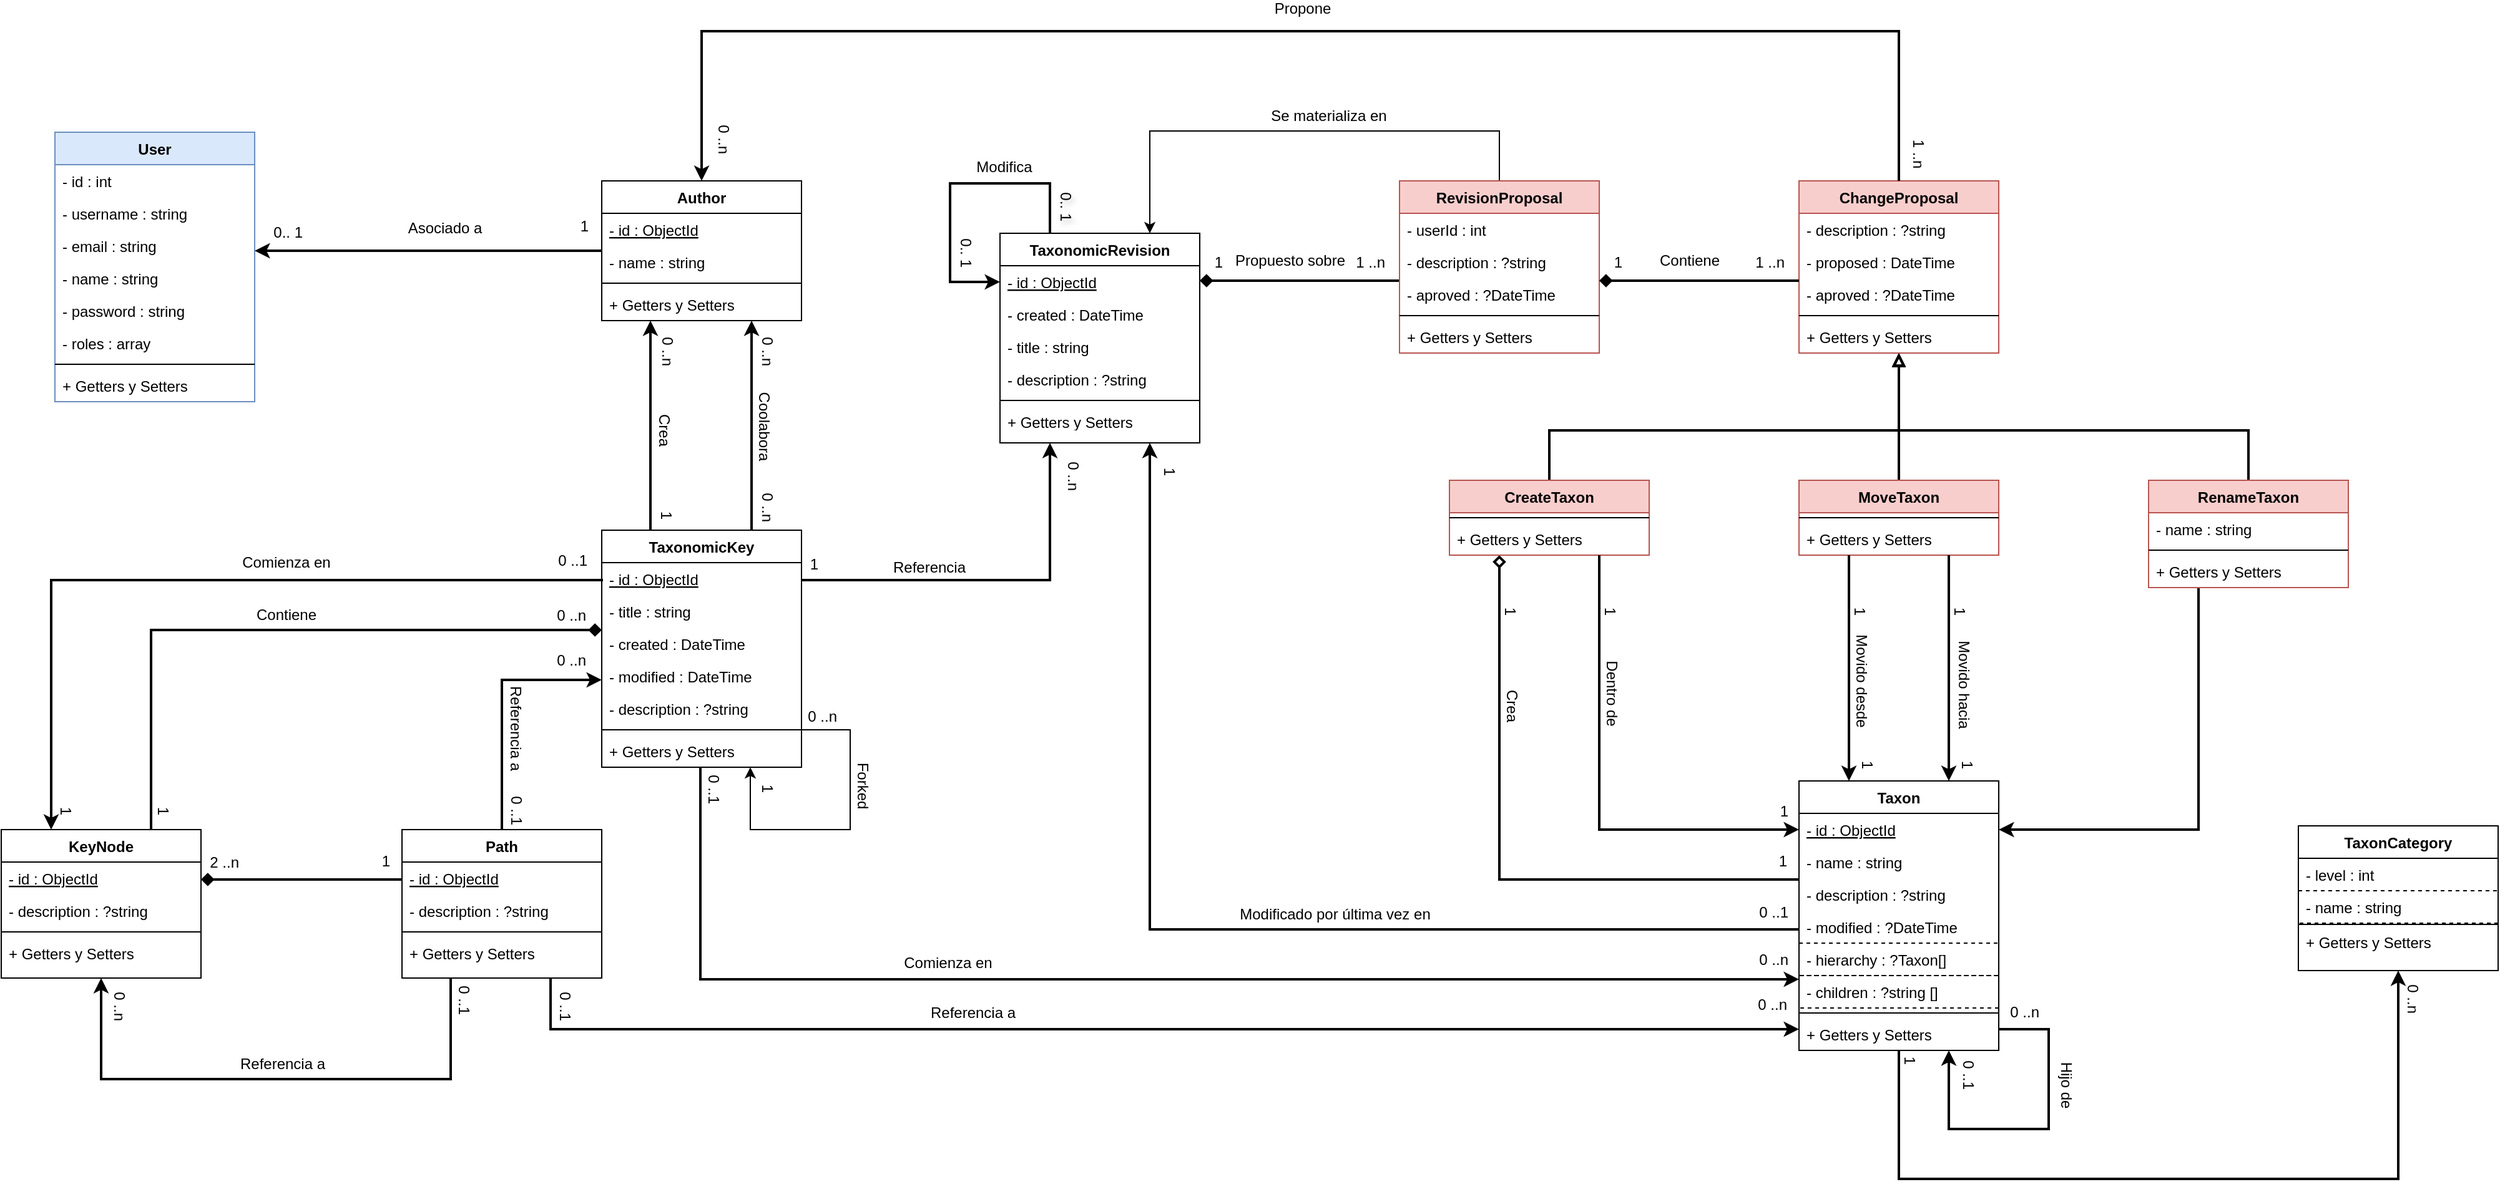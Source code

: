 <mxfile version="24.4.13" type="device">
  <diagram id="C5RBs43oDa-KdzZeNtuy" name="Page-1">
    <mxGraphModel dx="3006" dy="1548" grid="1" gridSize="10" guides="1" tooltips="1" connect="1" arrows="1" fold="1" page="0" pageScale="1" pageWidth="827" pageHeight="1169" background="none" math="0" shadow="0">
      <root>
        <mxCell id="WIyWlLk6GJQsqaUBKTNV-0" />
        <mxCell id="WIyWlLk6GJQsqaUBKTNV-1" parent="WIyWlLk6GJQsqaUBKTNV-0" />
        <mxCell id="HDAuqu3CruoM6GzfqcaR-54" style="edgeStyle=elbowEdgeStyle;rounded=0;orthogonalLoop=1;jettySize=auto;html=1;elbow=vertical;startArrow=diamond;startFill=1;endArrow=none;endFill=0;strokeWidth=2;" parent="WIyWlLk6GJQsqaUBKTNV-1" source="zkfFHV4jXpPFQw0GAbJ--0" target="HDAuqu3CruoM6GzfqcaR-123" edge="1">
          <mxGeometry relative="1" as="geometry">
            <mxPoint x="290" y="240" as="sourcePoint" />
            <mxPoint x="490" y="240" as="targetPoint" />
            <Array as="points">
              <mxPoint x="350" y="120" />
              <mxPoint x="290" y="130" />
              <mxPoint x="370" y="280" />
              <mxPoint x="380" y="225.5" />
            </Array>
          </mxGeometry>
        </mxCell>
        <mxCell id="itpxvDA8lsE0w8aDfAqK-3" style="edgeStyle=orthogonalEdgeStyle;rounded=0;orthogonalLoop=1;jettySize=auto;html=1;exitX=0.75;exitY=0;exitDx=0;exitDy=0;endArrow=none;endFill=0;startArrow=classic;startFill=1;" parent="WIyWlLk6GJQsqaUBKTNV-1" source="zkfFHV4jXpPFQw0GAbJ--0" target="HDAuqu3CruoM6GzfqcaR-123" edge="1">
          <mxGeometry relative="1" as="geometry">
            <Array as="points">
              <mxPoint x="200" />
              <mxPoint x="480" />
            </Array>
          </mxGeometry>
        </mxCell>
        <mxCell id="zkfFHV4jXpPFQw0GAbJ--0" value="TaxonomicRevision" style="swimlane;fontStyle=1;align=center;verticalAlign=top;childLayout=stackLayout;horizontal=1;startSize=26;horizontalStack=0;resizeParent=1;resizeLast=0;collapsible=1;marginBottom=0;rounded=0;shadow=0;strokeWidth=1;" parent="WIyWlLk6GJQsqaUBKTNV-1" vertex="1">
          <mxGeometry x="80" y="82" width="160" height="168" as="geometry">
            <mxRectangle x="230" y="140" width="160" height="26" as="alternateBounds" />
          </mxGeometry>
        </mxCell>
        <mxCell id="zkfFHV4jXpPFQw0GAbJ--1" value="- id : ObjectId" style="text;align=left;verticalAlign=top;spacingLeft=4;spacingRight=4;overflow=hidden;rotatable=0;points=[[0,0.5],[1,0.5]];portConstraint=eastwest;rounded=0;fontStyle=4" parent="zkfFHV4jXpPFQw0GAbJ--0" vertex="1">
          <mxGeometry y="26" width="160" height="26" as="geometry" />
        </mxCell>
        <mxCell id="HDAuqu3CruoM6GzfqcaR-2" value="- created : DateTime" style="text;align=left;verticalAlign=top;spacingLeft=4;spacingRight=4;overflow=hidden;rotatable=0;points=[[0,0.5],[1,0.5]];portConstraint=eastwest;rounded=0;shadow=0;html=0;" parent="zkfFHV4jXpPFQw0GAbJ--0" vertex="1">
          <mxGeometry y="52" width="160" height="26" as="geometry" />
        </mxCell>
        <mxCell id="zkfFHV4jXpPFQw0GAbJ--2" value="- title : string" style="text;align=left;verticalAlign=top;spacingLeft=4;spacingRight=4;overflow=hidden;rotatable=0;points=[[0,0.5],[1,0.5]];portConstraint=eastwest;rounded=0;shadow=0;html=0;" parent="zkfFHV4jXpPFQw0GAbJ--0" vertex="1">
          <mxGeometry y="78" width="160" height="26" as="geometry" />
        </mxCell>
        <mxCell id="HDAuqu3CruoM6GzfqcaR-94" value="- description : ?string&#xa;" style="text;align=left;verticalAlign=top;spacingLeft=4;spacingRight=4;overflow=hidden;rotatable=0;points=[[0,0.5],[1,0.5]];portConstraint=eastwest;rounded=0;shadow=0;html=0;" parent="zkfFHV4jXpPFQw0GAbJ--0" vertex="1">
          <mxGeometry y="104" width="160" height="26" as="geometry" />
        </mxCell>
        <mxCell id="zkfFHV4jXpPFQw0GAbJ--4" value="" style="line;html=1;strokeWidth=1;align=left;verticalAlign=middle;spacingTop=-1;spacingLeft=3;spacingRight=3;rotatable=0;labelPosition=right;points=[];portConstraint=eastwest;rounded=0;" parent="zkfFHV4jXpPFQw0GAbJ--0" vertex="1">
          <mxGeometry y="130" width="160" height="8" as="geometry" />
        </mxCell>
        <mxCell id="HDAuqu3CruoM6GzfqcaR-35" style="edgeStyle=orthogonalEdgeStyle;rounded=0;orthogonalLoop=1;jettySize=auto;html=1;elbow=vertical;startArrow=classic;startFill=1;endArrow=none;endFill=0;strokeWidth=2;exitX=0;exitY=0.5;exitDx=0;exitDy=0;" parent="zkfFHV4jXpPFQw0GAbJ--0" source="zkfFHV4jXpPFQw0GAbJ--1" target="zkfFHV4jXpPFQw0GAbJ--0" edge="1">
          <mxGeometry relative="1" as="geometry">
            <mxPoint x="190" y="35" as="sourcePoint" />
            <mxPoint x="40" as="targetPoint" />
            <Array as="points">
              <mxPoint x="-40" y="39" />
              <mxPoint x="-40" y="-40" />
              <mxPoint x="40" y="-40" />
            </Array>
          </mxGeometry>
        </mxCell>
        <mxCell id="HDAuqu3CruoM6GzfqcaR-95" value="+ Getters y Setters" style="text;align=left;verticalAlign=top;spacingLeft=4;spacingRight=4;overflow=hidden;rotatable=0;points=[[0,0.5],[1,0.5]];portConstraint=eastwest;rounded=0;" parent="zkfFHV4jXpPFQw0GAbJ--0" vertex="1">
          <mxGeometry y="138" width="160" height="16" as="geometry" />
        </mxCell>
        <mxCell id="HDAuqu3CruoM6GzfqcaR-87" style="edgeStyle=orthogonalEdgeStyle;rounded=0;orthogonalLoop=1;jettySize=auto;html=1;elbow=vertical;endArrow=diamond;endFill=0;strokeWidth=2;startArrow=none;startFill=0;" parent="WIyWlLk6GJQsqaUBKTNV-1" source="HDAuqu3CruoM6GzfqcaR-5" target="HDAuqu3CruoM6GzfqcaR-58" edge="1">
          <mxGeometry relative="1" as="geometry">
            <mxPoint x="282" y="470" as="sourcePoint" />
            <mxPoint x="580" y="400" as="targetPoint" />
            <Array as="points">
              <mxPoint x="480" y="600" />
            </Array>
          </mxGeometry>
        </mxCell>
        <mxCell id="itpxvDA8lsE0w8aDfAqK-37" style="edgeStyle=orthogonalEdgeStyle;rounded=0;orthogonalLoop=1;jettySize=auto;html=1;endArrow=classic;endFill=1;startArrow=none;startFill=0;strokeWidth=2;fontColor=default;" parent="WIyWlLk6GJQsqaUBKTNV-1" source="HDAuqu3CruoM6GzfqcaR-5" target="itpxvDA8lsE0w8aDfAqK-32" edge="1">
          <mxGeometry relative="1" as="geometry">
            <mxPoint x="640" y="759.0" as="targetPoint" />
            <Array as="points">
              <mxPoint x="800" y="840" />
              <mxPoint x="1200" y="840" />
            </Array>
          </mxGeometry>
        </mxCell>
        <mxCell id="HDAuqu3CruoM6GzfqcaR-5" value="Taxon" style="swimlane;fontStyle=1;align=center;verticalAlign=top;childLayout=stackLayout;horizontal=1;startSize=26;horizontalStack=0;resizeParent=1;resizeLast=0;collapsible=1;marginBottom=0;rounded=0;shadow=0;strokeWidth=1;" parent="WIyWlLk6GJQsqaUBKTNV-1" vertex="1">
          <mxGeometry x="720" y="521" width="160" height="216" as="geometry">
            <mxRectangle x="550" y="140" width="160" height="26" as="alternateBounds" />
          </mxGeometry>
        </mxCell>
        <mxCell id="LI4XMnxsgMs_jAc-dEAV-0" value="- id : ObjectId" style="text;align=left;verticalAlign=top;spacingLeft=4;spacingRight=4;overflow=hidden;rotatable=0;points=[[0,0.5],[1,0.5]];portConstraint=eastwest;rounded=0;fontStyle=4" parent="HDAuqu3CruoM6GzfqcaR-5" vertex="1">
          <mxGeometry y="26" width="160" height="26" as="geometry" />
        </mxCell>
        <mxCell id="HDAuqu3CruoM6GzfqcaR-6" value="- name : string" style="text;align=left;verticalAlign=top;spacingLeft=4;spacingRight=4;overflow=hidden;rotatable=0;points=[[0,0.5],[1,0.5]];portConstraint=eastwest;rounded=0;fontStyle=0" parent="HDAuqu3CruoM6GzfqcaR-5" vertex="1">
          <mxGeometry y="52" width="160" height="26" as="geometry" />
        </mxCell>
        <mxCell id="itpxvDA8lsE0w8aDfAqK-60" value="- description : ?string" style="text;align=left;verticalAlign=top;spacingLeft=4;spacingRight=4;overflow=hidden;rotatable=0;points=[[0,0.5],[1,0.5]];portConstraint=eastwest;rounded=0;shadow=0;html=0;" parent="HDAuqu3CruoM6GzfqcaR-5" vertex="1">
          <mxGeometry y="78" width="160" height="26" as="geometry" />
        </mxCell>
        <mxCell id="DojdoV2n11cIcB9iuKoD-0" value="- modified : ?DateTime" style="text;align=left;verticalAlign=top;spacingLeft=4;spacingRight=4;overflow=hidden;rotatable=0;points=[[0,0.5],[1,0.5]];portConstraint=eastwest;rounded=0;shadow=0;html=0;" vertex="1" parent="HDAuqu3CruoM6GzfqcaR-5">
          <mxGeometry y="104" width="160" height="26" as="geometry" />
        </mxCell>
        <mxCell id="T3m-jzAsJuvEtDSGv1e3-1" value="- hierarchy : ?Taxon[]" style="text;align=left;verticalAlign=top;spacingLeft=4;spacingRight=4;overflow=hidden;rotatable=0;points=[[0,0.5],[1,0.5]];portConstraint=eastwest;rounded=0;shadow=0;html=0;strokeColor=default;perimeterSpacing=0;glass=0;fontStyle=0;dashed=1;" parent="HDAuqu3CruoM6GzfqcaR-5" vertex="1">
          <mxGeometry y="130" width="160" height="26" as="geometry" />
        </mxCell>
        <mxCell id="T3m-jzAsJuvEtDSGv1e3-2" value="- children : ?string []" style="text;align=left;verticalAlign=top;spacingLeft=4;spacingRight=4;overflow=hidden;rotatable=0;points=[[0,0.5],[1,0.5]];portConstraint=eastwest;rounded=0;shadow=0;html=0;dashed=1;strokeColor=default;" parent="HDAuqu3CruoM6GzfqcaR-5" vertex="1">
          <mxGeometry y="156" width="160" height="26" as="geometry" />
        </mxCell>
        <mxCell id="HDAuqu3CruoM6GzfqcaR-9" value="" style="line;html=1;strokeWidth=1;align=left;verticalAlign=middle;spacingTop=-1;spacingLeft=3;spacingRight=3;rotatable=0;labelPosition=right;points=[];portConstraint=eastwest;rounded=0;" parent="HDAuqu3CruoM6GzfqcaR-5" vertex="1">
          <mxGeometry y="182" width="160" height="8" as="geometry" />
        </mxCell>
        <mxCell id="itpxvDA8lsE0w8aDfAqK-27" value="+ Getters y Setters" style="text;align=left;verticalAlign=top;spacingLeft=4;spacingRight=4;overflow=hidden;rotatable=0;points=[[0,0.5],[1,0.5]];portConstraint=eastwest;rounded=0;" parent="HDAuqu3CruoM6GzfqcaR-5" vertex="1">
          <mxGeometry y="190" width="160" height="26" as="geometry" />
        </mxCell>
        <mxCell id="HDAuqu3CruoM6GzfqcaR-12" style="edgeStyle=orthogonalEdgeStyle;rounded=0;orthogonalLoop=1;jettySize=auto;html=1;endArrow=none;endFill=0;startArrow=classic;startFill=1;strokeWidth=2;elbow=vertical;fillColor=#d5e8d4;strokeColor=default;" parent="WIyWlLk6GJQsqaUBKTNV-1" source="zkfFHV4jXpPFQw0GAbJ--0" target="HDAuqu3CruoM6GzfqcaR-5" edge="1">
          <mxGeometry relative="1" as="geometry">
            <Array as="points">
              <mxPoint x="200" y="640" />
            </Array>
            <mxPoint x="160" y="492" as="sourcePoint" />
          </mxGeometry>
        </mxCell>
        <mxCell id="HDAuqu3CruoM6GzfqcaR-13" value="Author" style="swimlane;fontStyle=1;align=center;verticalAlign=top;childLayout=stackLayout;horizontal=1;startSize=26;horizontalStack=0;resizeParent=1;resizeLast=0;collapsible=1;marginBottom=0;rounded=0;shadow=0;strokeWidth=1;" parent="WIyWlLk6GJQsqaUBKTNV-1" vertex="1">
          <mxGeometry x="-239" y="40" width="160" height="112" as="geometry">
            <mxRectangle x="550" y="140" width="160" height="26" as="alternateBounds" />
          </mxGeometry>
        </mxCell>
        <mxCell id="HDAuqu3CruoM6GzfqcaR-14" value="- id : ObjectId" style="text;align=left;verticalAlign=top;spacingLeft=4;spacingRight=4;overflow=hidden;rotatable=0;points=[[0,0.5],[1,0.5]];portConstraint=eastwest;rounded=0;fontStyle=4" parent="HDAuqu3CruoM6GzfqcaR-13" vertex="1">
          <mxGeometry y="26" width="160" height="26" as="geometry" />
        </mxCell>
        <mxCell id="HDAuqu3CruoM6GzfqcaR-15" value="- name : string" style="text;align=left;verticalAlign=top;spacingLeft=4;spacingRight=4;overflow=hidden;rotatable=0;points=[[0,0.5],[1,0.5]];portConstraint=eastwest;rounded=0;shadow=0;html=0;" parent="HDAuqu3CruoM6GzfqcaR-13" vertex="1">
          <mxGeometry y="52" width="160" height="26" as="geometry" />
        </mxCell>
        <mxCell id="HDAuqu3CruoM6GzfqcaR-17" value="" style="line;html=1;strokeWidth=1;align=left;verticalAlign=middle;spacingTop=-1;spacingLeft=3;spacingRight=3;rotatable=0;labelPosition=right;points=[];portConstraint=eastwest;rounded=0;" parent="HDAuqu3CruoM6GzfqcaR-13" vertex="1">
          <mxGeometry y="78" width="160" height="8" as="geometry" />
        </mxCell>
        <mxCell id="HDAuqu3CruoM6GzfqcaR-18" value="+ Getters y Setters" style="text;align=left;verticalAlign=top;spacingLeft=4;spacingRight=4;overflow=hidden;rotatable=0;points=[[0,0.5],[1,0.5]];portConstraint=eastwest;rounded=0;" parent="HDAuqu3CruoM6GzfqcaR-13" vertex="1">
          <mxGeometry y="86" width="160" height="26" as="geometry" />
        </mxCell>
        <mxCell id="HDAuqu3CruoM6GzfqcaR-21" value="Modificado por última vez en" style="text;html=1;resizable=0;points=[];;align=center;verticalAlign=middle;labelBackgroundColor=none;rounded=0;shadow=0;strokeWidth=1;fontSize=12;" parent="WIyWlLk6GJQsqaUBKTNV-1" vertex="1" connectable="0">
          <mxGeometry x="370.0" y="629.997" as="geometry">
            <mxPoint x="-22" y="-2" as="offset" />
          </mxGeometry>
        </mxCell>
        <mxCell id="HDAuqu3CruoM6GzfqcaR-23" value="1" style="resizable=0;align=right;verticalAlign=bottom;labelBackgroundColor=none;fontSize=12;rotation=90;fontColor=default;rounded=0;" parent="WIyWlLk6GJQsqaUBKTNV-1" connectable="0" vertex="1">
          <mxGeometry x="207" y="277.997" as="geometry" />
        </mxCell>
        <mxCell id="HDAuqu3CruoM6GzfqcaR-63" style="edgeStyle=orthogonalEdgeStyle;rounded=0;orthogonalLoop=1;jettySize=auto;html=1;endArrow=none;endFill=0;startArrow=block;startFill=0;strokeWidth=2;" parent="WIyWlLk6GJQsqaUBKTNV-1" source="HDAuqu3CruoM6GzfqcaR-28" target="HDAuqu3CruoM6GzfqcaR-58" edge="1">
          <mxGeometry relative="1" as="geometry">
            <Array as="points">
              <mxPoint x="800" y="240" />
              <mxPoint x="520" y="240" />
            </Array>
          </mxGeometry>
        </mxCell>
        <mxCell id="HDAuqu3CruoM6GzfqcaR-69" style="edgeStyle=orthogonalEdgeStyle;rounded=0;orthogonalLoop=1;jettySize=auto;html=1;strokeWidth=2;startArrow=block;startFill=0;endArrow=none;endFill=0;" parent="WIyWlLk6GJQsqaUBKTNV-1" source="HDAuqu3CruoM6GzfqcaR-28" target="HDAuqu3CruoM6GzfqcaR-64" edge="1">
          <mxGeometry relative="1" as="geometry">
            <Array as="points">
              <mxPoint x="800" y="260" />
              <mxPoint x="800" y="260" />
            </Array>
          </mxGeometry>
        </mxCell>
        <mxCell id="HDAuqu3CruoM6GzfqcaR-28" value="ChangeProposal" style="swimlane;fontStyle=1;align=center;verticalAlign=top;childLayout=stackLayout;horizontal=1;startSize=26;horizontalStack=0;resizeParent=1;resizeLast=0;collapsible=1;marginBottom=0;rounded=0;shadow=0;strokeWidth=1;fillColor=#f8cecc;strokeColor=#b85450;" parent="WIyWlLk6GJQsqaUBKTNV-1" vertex="1">
          <mxGeometry x="720" y="40" width="160" height="138" as="geometry">
            <mxRectangle x="550" y="140" width="160" height="26" as="alternateBounds" />
          </mxGeometry>
        </mxCell>
        <mxCell id="HDAuqu3CruoM6GzfqcaR-31" value="- description : ?string" style="text;align=left;verticalAlign=top;spacingLeft=4;spacingRight=4;overflow=hidden;rotatable=0;points=[[0,0.5],[1,0.5]];portConstraint=eastwest;rounded=0;shadow=0;html=0;" parent="HDAuqu3CruoM6GzfqcaR-28" vertex="1">
          <mxGeometry y="26" width="160" height="26" as="geometry" />
        </mxCell>
        <mxCell id="HDAuqu3CruoM6GzfqcaR-126" value="- proposed : DateTime" style="text;align=left;verticalAlign=top;spacingLeft=4;spacingRight=4;overflow=hidden;rotatable=0;points=[[0,0.5],[1,0.5]];portConstraint=eastwest;rounded=0;shadow=0;html=0;" parent="HDAuqu3CruoM6GzfqcaR-28" vertex="1">
          <mxGeometry y="52" width="160" height="26" as="geometry" />
        </mxCell>
        <mxCell id="HDAuqu3CruoM6GzfqcaR-71" value="- aproved : ?DateTime" style="text;align=left;verticalAlign=top;spacingLeft=4;spacingRight=4;overflow=hidden;rotatable=0;points=[[0,0.5],[1,0.5]];portConstraint=eastwest;rounded=0;shadow=0;html=0;" parent="HDAuqu3CruoM6GzfqcaR-28" vertex="1">
          <mxGeometry y="78" width="160" height="26" as="geometry" />
        </mxCell>
        <mxCell id="HDAuqu3CruoM6GzfqcaR-32" value="" style="line;html=1;strokeWidth=1;align=left;verticalAlign=middle;spacingTop=-1;spacingLeft=3;spacingRight=3;rotatable=0;labelPosition=right;points=[];portConstraint=eastwest;rounded=0;" parent="HDAuqu3CruoM6GzfqcaR-28" vertex="1">
          <mxGeometry y="104" width="160" height="8" as="geometry" />
        </mxCell>
        <mxCell id="HDAuqu3CruoM6GzfqcaR-33" value="+ Getters y Setters" style="text;align=left;verticalAlign=top;spacingLeft=4;spacingRight=4;overflow=hidden;rotatable=0;points=[[0,0.5],[1,0.5]];portConstraint=eastwest;rounded=0;" parent="HDAuqu3CruoM6GzfqcaR-28" vertex="1">
          <mxGeometry y="112" width="160" height="26" as="geometry" />
        </mxCell>
        <mxCell id="HDAuqu3CruoM6GzfqcaR-36" value="Modifica" style="text;html=1;resizable=0;points=[];;align=center;verticalAlign=middle;labelBackgroundColor=none;rounded=0;shadow=0;strokeWidth=1;fontSize=12;" parent="WIyWlLk6GJQsqaUBKTNV-1" vertex="1" connectable="0">
          <mxGeometry x="90.0" y="27.667" as="geometry">
            <mxPoint x="-7" y="1" as="offset" />
          </mxGeometry>
        </mxCell>
        <mxCell id="HDAuqu3CruoM6GzfqcaR-41" value="0 ..n" style="resizable=0;align=right;verticalAlign=bottom;labelBackgroundColor=none;fontSize=12;fontColor=default;rounded=0;rotation=90;" parent="WIyWlLk6GJQsqaUBKTNV-1" connectable="0" vertex="1">
          <mxGeometry x="-150" y="19.997" as="geometry" />
        </mxCell>
        <mxCell id="HDAuqu3CruoM6GzfqcaR-44" value="1 ..n" style="resizable=0;align=right;verticalAlign=bottom;labelBackgroundColor=none;fontSize=12;fontColor=default;rounded=0;rotation=90;" parent="WIyWlLk6GJQsqaUBKTNV-1" connectable="0" vertex="1">
          <mxGeometry x="820" y="27.667" as="geometry">
            <mxPoint x="4" y="13" as="offset" />
          </mxGeometry>
        </mxCell>
        <mxCell id="HDAuqu3CruoM6GzfqcaR-55" value="1" style="resizable=0;align=right;verticalAlign=bottom;labelBackgroundColor=none;fontSize=12;rounded=0;" parent="WIyWlLk6GJQsqaUBKTNV-1" connectable="0" vertex="1">
          <mxGeometry x="260" y="113.997" as="geometry" />
        </mxCell>
        <mxCell id="HDAuqu3CruoM6GzfqcaR-56" value="1 ..n" style="resizable=0;align=right;verticalAlign=bottom;labelBackgroundColor=none;fontSize=12;rounded=0;" parent="WIyWlLk6GJQsqaUBKTNV-1" connectable="0" vertex="1">
          <mxGeometry x="390" y="113.997" as="geometry" />
        </mxCell>
        <mxCell id="HDAuqu3CruoM6GzfqcaR-57" value="Propuesto sobre" style="text;html=1;resizable=0;points=[];;align=center;verticalAlign=middle;labelBackgroundColor=none;rounded=0;shadow=0;strokeWidth=1;fontSize=12;" parent="WIyWlLk6GJQsqaUBKTNV-1" vertex="1" connectable="0">
          <mxGeometry x="320.0" y="101.997" as="geometry">
            <mxPoint x="-8" y="2" as="offset" />
          </mxGeometry>
        </mxCell>
        <mxCell id="HDAuqu3CruoM6GzfqcaR-58" value="CreateTaxon" style="swimlane;fontStyle=1;align=center;verticalAlign=top;childLayout=stackLayout;horizontal=1;startSize=26;horizontalStack=0;resizeParent=1;resizeLast=0;collapsible=1;marginBottom=0;rounded=0;shadow=0;strokeWidth=1;fillColor=#f8cecc;strokeColor=#b85450;" parent="WIyWlLk6GJQsqaUBKTNV-1" vertex="1">
          <mxGeometry x="440" y="280" width="160" height="60" as="geometry">
            <mxRectangle x="550" y="140" width="160" height="26" as="alternateBounds" />
          </mxGeometry>
        </mxCell>
        <mxCell id="HDAuqu3CruoM6GzfqcaR-60" value="" style="line;html=1;strokeWidth=1;align=left;verticalAlign=middle;spacingTop=-1;spacingLeft=3;spacingRight=3;rotatable=0;labelPosition=right;points=[];portConstraint=eastwest;rounded=0;" parent="HDAuqu3CruoM6GzfqcaR-58" vertex="1">
          <mxGeometry y="26" width="160" height="8" as="geometry" />
        </mxCell>
        <mxCell id="itpxvDA8lsE0w8aDfAqK-14" value="+ Getters y Setters" style="text;align=left;verticalAlign=top;spacingLeft=4;spacingRight=4;overflow=hidden;rotatable=0;points=[[0,0.5],[1,0.5]];portConstraint=eastwest;rounded=0;" parent="HDAuqu3CruoM6GzfqcaR-58" vertex="1">
          <mxGeometry y="34" width="160" height="26" as="geometry" />
        </mxCell>
        <mxCell id="HDAuqu3CruoM6GzfqcaR-64" value="MoveTaxon" style="swimlane;fontStyle=1;align=center;verticalAlign=top;childLayout=stackLayout;horizontal=1;startSize=26;horizontalStack=0;resizeParent=1;resizeLast=0;collapsible=1;marginBottom=0;rounded=0;shadow=0;strokeWidth=1;fillColor=#f8cecc;strokeColor=#b85450;" parent="WIyWlLk6GJQsqaUBKTNV-1" vertex="1">
          <mxGeometry x="720" y="280" width="160" height="60" as="geometry">
            <mxRectangle x="550" y="140" width="160" height="26" as="alternateBounds" />
          </mxGeometry>
        </mxCell>
        <mxCell id="HDAuqu3CruoM6GzfqcaR-66" value="" style="line;html=1;strokeWidth=1;align=left;verticalAlign=middle;spacingTop=-1;spacingLeft=3;spacingRight=3;rotatable=0;labelPosition=right;points=[];portConstraint=eastwest;rounded=0;" parent="HDAuqu3CruoM6GzfqcaR-64" vertex="1">
          <mxGeometry y="26" width="160" height="8" as="geometry" />
        </mxCell>
        <mxCell id="HDAuqu3CruoM6GzfqcaR-67" value="+ Getters y Setters" style="text;align=left;verticalAlign=top;spacingLeft=4;spacingRight=4;overflow=hidden;rotatable=0;points=[[0,0.5],[1,0.5]];portConstraint=eastwest;rounded=0;" parent="HDAuqu3CruoM6GzfqcaR-64" vertex="1">
          <mxGeometry y="34" width="160" height="26" as="geometry" />
        </mxCell>
        <mxCell id="HDAuqu3CruoM6GzfqcaR-76" value="0 ..n" style="resizable=0;align=right;verticalAlign=bottom;labelBackgroundColor=none;fontSize=12;rotation=0;fontColor=default;rounded=0;" parent="WIyWlLk6GJQsqaUBKTNV-1" connectable="0" vertex="1">
          <mxGeometry x="914" y="714.997" as="geometry" />
        </mxCell>
        <mxCell id="HDAuqu3CruoM6GzfqcaR-77" value="Hijo de" style="text;html=1;resizable=0;points=[];;align=center;verticalAlign=middle;labelBackgroundColor=none;rounded=0;shadow=0;strokeWidth=1;fontSize=12;rotation=90;" parent="WIyWlLk6GJQsqaUBKTNV-1" vertex="1" connectable="0">
          <mxGeometry x="930.0" y="769.997" as="geometry">
            <mxPoint x="-6" y="-4" as="offset" />
          </mxGeometry>
        </mxCell>
        <mxCell id="HDAuqu3CruoM6GzfqcaR-86" style="edgeStyle=orthogonalEdgeStyle;rounded=0;orthogonalLoop=1;jettySize=auto;html=1;elbow=vertical;endArrow=none;endFill=0;strokeWidth=2;startArrow=classic;startFill=1;exitX=0.75;exitY=0;exitDx=0;exitDy=0;" parent="WIyWlLk6GJQsqaUBKTNV-1" target="HDAuqu3CruoM6GzfqcaR-28" edge="1">
          <mxGeometry relative="1" as="geometry">
            <mxPoint x="-159" y="40" as="sourcePoint" />
            <mxPoint x="760" y="40" as="targetPoint" />
            <Array as="points">
              <mxPoint x="-159" y="-80" />
              <mxPoint x="800" y="-80" />
            </Array>
          </mxGeometry>
        </mxCell>
        <mxCell id="HDAuqu3CruoM6GzfqcaR-81" value="User" style="swimlane;fontStyle=1;align=center;verticalAlign=top;childLayout=stackLayout;horizontal=1;startSize=26;horizontalStack=0;resizeParent=1;resizeLast=0;collapsible=1;marginBottom=0;rounded=0;shadow=0;strokeWidth=1;fillColor=#dae8fc;strokeColor=#6c8ebf;" parent="WIyWlLk6GJQsqaUBKTNV-1" vertex="1">
          <mxGeometry x="-677" y="1" width="160" height="216" as="geometry">
            <mxRectangle x="550" y="140" width="160" height="26" as="alternateBounds" />
          </mxGeometry>
        </mxCell>
        <mxCell id="HDAuqu3CruoM6GzfqcaR-82" value="- id : int" style="text;align=left;verticalAlign=top;spacingLeft=4;spacingRight=4;overflow=hidden;rotatable=0;points=[[0,0.5],[1,0.5]];portConstraint=eastwest;rounded=0;shadow=0;html=0;" parent="HDAuqu3CruoM6GzfqcaR-81" vertex="1">
          <mxGeometry y="26" width="160" height="26" as="geometry" />
        </mxCell>
        <mxCell id="HDAuqu3CruoM6GzfqcaR-83" value="- username : string" style="text;align=left;verticalAlign=top;spacingLeft=4;spacingRight=4;overflow=hidden;rotatable=0;points=[[0,0.5],[1,0.5]];portConstraint=eastwest;rounded=0;shadow=0;html=0;" parent="HDAuqu3CruoM6GzfqcaR-81" vertex="1">
          <mxGeometry y="52" width="160" height="26" as="geometry" />
        </mxCell>
        <mxCell id="itpxvDA8lsE0w8aDfAqK-5" value="- email : string" style="text;align=left;verticalAlign=top;spacingLeft=4;spacingRight=4;overflow=hidden;rotatable=0;points=[[0,0.5],[1,0.5]];portConstraint=eastwest;rounded=0;shadow=0;html=0;" parent="HDAuqu3CruoM6GzfqcaR-81" vertex="1">
          <mxGeometry y="78" width="160" height="26" as="geometry" />
        </mxCell>
        <mxCell id="itpxvDA8lsE0w8aDfAqK-6" value="- name : string" style="text;align=left;verticalAlign=top;spacingLeft=4;spacingRight=4;overflow=hidden;rotatable=0;points=[[0,0.5],[1,0.5]];portConstraint=eastwest;rounded=0;shadow=0;html=0;" parent="HDAuqu3CruoM6GzfqcaR-81" vertex="1">
          <mxGeometry y="104" width="160" height="26" as="geometry" />
        </mxCell>
        <mxCell id="itpxvDA8lsE0w8aDfAqK-7" value="- password : string" style="text;align=left;verticalAlign=top;spacingLeft=4;spacingRight=4;overflow=hidden;rotatable=0;points=[[0,0.5],[1,0.5]];portConstraint=eastwest;rounded=0;shadow=0;html=0;" parent="HDAuqu3CruoM6GzfqcaR-81" vertex="1">
          <mxGeometry y="130" width="160" height="26" as="geometry" />
        </mxCell>
        <mxCell id="itpxvDA8lsE0w8aDfAqK-8" value="- roles : array" style="text;align=left;verticalAlign=top;spacingLeft=4;spacingRight=4;overflow=hidden;rotatable=0;points=[[0,0.5],[1,0.5]];portConstraint=eastwest;rounded=0;shadow=0;html=0;" parent="HDAuqu3CruoM6GzfqcaR-81" vertex="1">
          <mxGeometry y="156" width="160" height="26" as="geometry" />
        </mxCell>
        <mxCell id="HDAuqu3CruoM6GzfqcaR-84" value="" style="line;html=1;strokeWidth=1;align=left;verticalAlign=middle;spacingTop=-1;spacingLeft=3;spacingRight=3;rotatable=0;labelPosition=right;points=[];portConstraint=eastwest;rounded=0;" parent="HDAuqu3CruoM6GzfqcaR-81" vertex="1">
          <mxGeometry y="182" width="160" height="8" as="geometry" />
        </mxCell>
        <mxCell id="HDAuqu3CruoM6GzfqcaR-85" value="+ Getters y Setters" style="text;align=left;verticalAlign=top;spacingLeft=4;spacingRight=4;overflow=hidden;rotatable=0;points=[[0,0.5],[1,0.5]];portConstraint=eastwest;rounded=0;" parent="HDAuqu3CruoM6GzfqcaR-81" vertex="1">
          <mxGeometry y="190" width="160" height="26" as="geometry" />
        </mxCell>
        <mxCell id="HDAuqu3CruoM6GzfqcaR-88" style="edgeStyle=orthogonalEdgeStyle;rounded=0;orthogonalLoop=1;jettySize=auto;html=1;elbow=vertical;endArrow=none;endFill=0;strokeWidth=2;startArrow=classic;startFill=1;" parent="WIyWlLk6GJQsqaUBKTNV-1" source="HDAuqu3CruoM6GzfqcaR-5" target="HDAuqu3CruoM6GzfqcaR-58" edge="1">
          <mxGeometry relative="1" as="geometry">
            <mxPoint x="690" y="540" as="sourcePoint" />
            <mxPoint x="630" y="402" as="targetPoint" />
            <Array as="points">
              <mxPoint x="560" y="560" />
            </Array>
          </mxGeometry>
        </mxCell>
        <mxCell id="HDAuqu3CruoM6GzfqcaR-89" style="edgeStyle=elbowEdgeStyle;rounded=0;orthogonalLoop=1;jettySize=auto;html=1;elbow=vertical;endArrow=none;endFill=0;strokeWidth=2;startArrow=classic;startFill=1;" parent="WIyWlLk6GJQsqaUBKTNV-1" source="HDAuqu3CruoM6GzfqcaR-5" target="HDAuqu3CruoM6GzfqcaR-64" edge="1">
          <mxGeometry relative="1" as="geometry">
            <mxPoint x="900" y="599" as="sourcePoint" />
            <mxPoint x="900" y="430" as="targetPoint" />
            <Array as="points">
              <mxPoint x="760" y="444" />
            </Array>
          </mxGeometry>
        </mxCell>
        <mxCell id="HDAuqu3CruoM6GzfqcaR-90" value="Movido desde" style="text;html=1;resizable=0;points=[];;align=center;verticalAlign=middle;labelBackgroundColor=none;rounded=0;shadow=0;strokeWidth=1;fontSize=12;rotation=90;" parent="WIyWlLk6GJQsqaUBKTNV-1" vertex="1" connectable="0">
          <mxGeometry x="770" y="440" as="geometry" />
        </mxCell>
        <mxCell id="HDAuqu3CruoM6GzfqcaR-91" value="Movido hacia" style="text;html=1;resizable=0;points=[];;align=center;verticalAlign=middle;labelBackgroundColor=none;rounded=0;shadow=0;strokeWidth=1;fontSize=12;rotation=90;" parent="WIyWlLk6GJQsqaUBKTNV-1" vertex="1" connectable="0">
          <mxGeometry x="840" y="440" as="geometry">
            <mxPoint x="3.0" y="-12" as="offset" />
          </mxGeometry>
        </mxCell>
        <mxCell id="HDAuqu3CruoM6GzfqcaR-92" value="Dentro de" style="text;html=1;resizable=0;points=[];;align=center;verticalAlign=middle;labelBackgroundColor=none;rounded=0;shadow=0;strokeWidth=1;fontSize=12;rotation=90;" parent="WIyWlLk6GJQsqaUBKTNV-1" vertex="1" connectable="0">
          <mxGeometry x="570" y="450" as="geometry" />
        </mxCell>
        <mxCell id="JyOV7z_tiHdzRSLlux0A-10" style="edgeStyle=orthogonalEdgeStyle;rounded=0;orthogonalLoop=1;jettySize=auto;html=1;endArrow=none;endFill=0;startArrow=diamond;startFill=1;strokeWidth=2;" parent="WIyWlLk6GJQsqaUBKTNV-1" source="HDAuqu3CruoM6GzfqcaR-96" target="JyOV7z_tiHdzRSLlux0A-0" edge="1">
          <mxGeometry relative="1" as="geometry">
            <Array as="points">
              <mxPoint x="-600" y="400" />
            </Array>
            <mxPoint x="-279.0" y="381" as="sourcePoint" />
            <mxPoint x="-680" y="560" as="targetPoint" />
          </mxGeometry>
        </mxCell>
        <mxCell id="JyOV7z_tiHdzRSLlux0A-18" style="edgeStyle=orthogonalEdgeStyle;rounded=0;orthogonalLoop=1;jettySize=auto;html=1;startArrow=none;startFill=0;endArrow=classic;endFill=1;strokeWidth=2;" parent="WIyWlLk6GJQsqaUBKTNV-1" source="HDAuqu3CruoM6GzfqcaR-96" target="HDAuqu3CruoM6GzfqcaR-13" edge="1">
          <mxGeometry relative="1" as="geometry">
            <mxPoint x="-200" y="230" as="targetPoint" />
            <Array as="points">
              <mxPoint x="-200" y="210" />
              <mxPoint x="-200" y="210" />
            </Array>
          </mxGeometry>
        </mxCell>
        <mxCell id="cziE_ImY_nz3SCENIOy6-0" style="edgeStyle=orthogonalEdgeStyle;rounded=0;orthogonalLoop=1;jettySize=auto;html=1;exitX=0.75;exitY=0;exitDx=0;exitDy=0;strokeWidth=2;" parent="WIyWlLk6GJQsqaUBKTNV-1" source="HDAuqu3CruoM6GzfqcaR-96" target="HDAuqu3CruoM6GzfqcaR-13" edge="1">
          <mxGeometry relative="1" as="geometry">
            <Array as="points">
              <mxPoint x="-119" y="260" />
              <mxPoint x="-119" y="260" />
            </Array>
          </mxGeometry>
        </mxCell>
        <mxCell id="HDAuqu3CruoM6GzfqcaR-96" value="TaxonomicKey" style="swimlane;fontStyle=1;align=center;verticalAlign=top;childLayout=stackLayout;horizontal=1;startSize=26;horizontalStack=0;resizeParent=1;resizeLast=0;collapsible=1;marginBottom=0;rounded=0;shadow=0;strokeWidth=1;" parent="WIyWlLk6GJQsqaUBKTNV-1" vertex="1">
          <mxGeometry x="-239" y="320" width="160" height="190" as="geometry">
            <mxRectangle x="550" y="140" width="160" height="26" as="alternateBounds" />
          </mxGeometry>
        </mxCell>
        <mxCell id="HDAuqu3CruoM6GzfqcaR-97" value="- id : ObjectId" style="text;align=left;verticalAlign=top;spacingLeft=4;spacingRight=4;overflow=hidden;rotatable=0;points=[[0,0.5],[1,0.5]];portConstraint=eastwest;rounded=0;fontStyle=4" parent="HDAuqu3CruoM6GzfqcaR-96" vertex="1">
          <mxGeometry y="26" width="160" height="26" as="geometry" />
        </mxCell>
        <mxCell id="HDAuqu3CruoM6GzfqcaR-98" value="- title : string" style="text;align=left;verticalAlign=top;spacingLeft=4;spacingRight=4;overflow=hidden;rotatable=0;points=[[0,0.5],[1,0.5]];portConstraint=eastwest;rounded=0;shadow=0;html=0;" parent="HDAuqu3CruoM6GzfqcaR-96" vertex="1">
          <mxGeometry y="52" width="160" height="26" as="geometry" />
        </mxCell>
        <mxCell id="RMUMMd3bdFZBWkPBoM0j-4" value="- created : DateTime" style="text;align=left;verticalAlign=top;spacingLeft=4;spacingRight=4;overflow=hidden;rotatable=0;points=[[0,0.5],[1,0.5]];portConstraint=eastwest;rounded=0;shadow=0;html=0;" parent="HDAuqu3CruoM6GzfqcaR-96" vertex="1">
          <mxGeometry y="78" width="160" height="26" as="geometry" />
        </mxCell>
        <mxCell id="RMUMMd3bdFZBWkPBoM0j-5" value="- modified : DateTime" style="text;align=left;verticalAlign=top;spacingLeft=4;spacingRight=4;overflow=hidden;rotatable=0;points=[[0,0.5],[1,0.5]];portConstraint=eastwest;rounded=0;shadow=0;html=0;" parent="HDAuqu3CruoM6GzfqcaR-96" vertex="1">
          <mxGeometry y="104" width="160" height="26" as="geometry" />
        </mxCell>
        <mxCell id="DojdoV2n11cIcB9iuKoD-8" value="- description : ?string" style="text;align=left;verticalAlign=top;spacingLeft=4;spacingRight=4;overflow=hidden;rotatable=0;points=[[0,0.5],[1,0.5]];portConstraint=eastwest;rounded=0;shadow=0;html=0;" vertex="1" parent="HDAuqu3CruoM6GzfqcaR-96">
          <mxGeometry y="130" width="160" height="26" as="geometry" />
        </mxCell>
        <mxCell id="HDAuqu3CruoM6GzfqcaR-100" value="" style="line;html=1;strokeWidth=1;align=left;verticalAlign=middle;spacingTop=-1;spacingLeft=3;spacingRight=3;rotatable=0;labelPosition=right;points=[];portConstraint=eastwest;rounded=0;" parent="HDAuqu3CruoM6GzfqcaR-96" vertex="1">
          <mxGeometry y="156" width="160" height="8" as="geometry" />
        </mxCell>
        <mxCell id="HDAuqu3CruoM6GzfqcaR-101" value="+ Getters y Setters" style="text;align=left;verticalAlign=top;spacingLeft=4;spacingRight=4;overflow=hidden;rotatable=0;points=[[0,0.5],[1,0.5]];portConstraint=eastwest;rounded=0;" parent="HDAuqu3CruoM6GzfqcaR-96" vertex="1">
          <mxGeometry y="164" width="160" height="26" as="geometry" />
        </mxCell>
        <mxCell id="HDAuqu3CruoM6GzfqcaR-105" style="edgeStyle=orthogonalEdgeStyle;rounded=0;orthogonalLoop=1;jettySize=auto;html=1;endArrow=none;endFill=0;strokeWidth=2;startArrow=classic;startFill=1;" parent="WIyWlLk6GJQsqaUBKTNV-1" source="HDAuqu3CruoM6GzfqcaR-81" target="HDAuqu3CruoM6GzfqcaR-13" edge="1">
          <mxGeometry relative="1" as="geometry">
            <Array as="points">
              <mxPoint x="-290" y="96" />
              <mxPoint x="-290" y="96" />
            </Array>
          </mxGeometry>
        </mxCell>
        <mxCell id="HDAuqu3CruoM6GzfqcaR-106" style="edgeStyle=orthogonalEdgeStyle;rounded=0;orthogonalLoop=1;jettySize=auto;html=1;strokeWidth=2;endArrow=none;endFill=0;startArrow=classic;startFill=1;" parent="WIyWlLk6GJQsqaUBKTNV-1" source="zkfFHV4jXpPFQw0GAbJ--0" target="HDAuqu3CruoM6GzfqcaR-96" edge="1">
          <mxGeometry relative="1" as="geometry">
            <Array as="points">
              <mxPoint x="120" y="360" />
            </Array>
          </mxGeometry>
        </mxCell>
        <mxCell id="HDAuqu3CruoM6GzfqcaR-109" value="1" style="resizable=0;align=right;verticalAlign=bottom;labelBackgroundColor=none;fontSize=12;rounded=0;" parent="WIyWlLk6GJQsqaUBKTNV-1" connectable="0" vertex="1">
          <mxGeometry x="712" y="593.997" as="geometry" />
        </mxCell>
        <mxCell id="HDAuqu3CruoM6GzfqcaR-111" value="1" style="resizable=0;align=right;verticalAlign=bottom;labelBackgroundColor=none;fontSize=12;direction=west;rotation=90;rounded=0;" parent="WIyWlLk6GJQsqaUBKTNV-1" connectable="0" vertex="1">
          <mxGeometry x="560" y="389.997" as="geometry" />
        </mxCell>
        <mxCell id="HDAuqu3CruoM6GzfqcaR-114" value="1" style="resizable=0;align=right;verticalAlign=bottom;labelBackgroundColor=none;fontSize=12;direction=west;rotation=90;rounded=0;" parent="WIyWlLk6GJQsqaUBKTNV-1" connectable="0" vertex="1">
          <mxGeometry x="760" y="389.997" as="geometry" />
        </mxCell>
        <mxCell id="HDAuqu3CruoM6GzfqcaR-117" value="Propone" style="text;html=1;resizable=0;points=[];;align=center;verticalAlign=middle;labelBackgroundColor=none;rounded=0;shadow=0;strokeWidth=1;fontSize=12;rotation=0;" parent="WIyWlLk6GJQsqaUBKTNV-1" vertex="1" connectable="0">
          <mxGeometry x="330.0" y="-100.003" as="geometry">
            <mxPoint x="-8" y="2" as="offset" />
          </mxGeometry>
        </mxCell>
        <mxCell id="HDAuqu3CruoM6GzfqcaR-120" value="Referencia" style="text;html=1;resizable=0;points=[];;align=center;verticalAlign=middle;labelBackgroundColor=default;rounded=0;shadow=0;strokeWidth=1;fontSize=12;fontColor=default;" parent="WIyWlLk6GJQsqaUBKTNV-1" vertex="1" connectable="0">
          <mxGeometry x="31.0" y="347.997" as="geometry">
            <mxPoint x="-8" y="2" as="offset" />
          </mxGeometry>
        </mxCell>
        <mxCell id="HDAuqu3CruoM6GzfqcaR-123" value="RevisionProposal" style="swimlane;fontStyle=1;align=center;verticalAlign=top;childLayout=stackLayout;horizontal=1;startSize=26;horizontalStack=0;resizeParent=1;resizeLast=0;collapsible=1;marginBottom=0;rounded=0;shadow=0;strokeWidth=1;fillColor=#f8cecc;strokeColor=#b85450;" parent="WIyWlLk6GJQsqaUBKTNV-1" vertex="1">
          <mxGeometry x="400" y="40" width="160" height="138" as="geometry">
            <mxRectangle x="550" y="140" width="160" height="26" as="alternateBounds" />
          </mxGeometry>
        </mxCell>
        <mxCell id="HDAuqu3CruoM6GzfqcaR-125" value="- userId : int" style="text;align=left;verticalAlign=top;spacingLeft=4;spacingRight=4;overflow=hidden;rotatable=0;points=[[0,0.5],[1,0.5]];portConstraint=eastwest;rounded=0;shadow=0;html=0;" parent="HDAuqu3CruoM6GzfqcaR-123" vertex="1">
          <mxGeometry y="26" width="160" height="26" as="geometry" />
        </mxCell>
        <mxCell id="HDAuqu3CruoM6GzfqcaR-124" value="- description : ?string" style="text;align=left;verticalAlign=top;spacingLeft=4;spacingRight=4;overflow=hidden;rotatable=0;points=[[0,0.5],[1,0.5]];portConstraint=eastwest;rounded=0;shadow=0;html=0;" parent="HDAuqu3CruoM6GzfqcaR-123" vertex="1">
          <mxGeometry y="52" width="160" height="26" as="geometry" />
        </mxCell>
        <mxCell id="itpxvDA8lsE0w8aDfAqK-2" value="- aproved : ?DateTime" style="text;align=left;verticalAlign=top;spacingLeft=4;spacingRight=4;overflow=hidden;rotatable=0;points=[[0,0.5],[1,0.5]];portConstraint=eastwest;rounded=0;shadow=0;html=0;" parent="HDAuqu3CruoM6GzfqcaR-123" vertex="1">
          <mxGeometry y="78" width="160" height="26" as="geometry" />
        </mxCell>
        <mxCell id="HDAuqu3CruoM6GzfqcaR-127" value="" style="line;html=1;strokeWidth=1;align=left;verticalAlign=middle;spacingTop=-1;spacingLeft=3;spacingRight=3;rotatable=0;labelPosition=right;points=[];portConstraint=eastwest;rounded=0;" parent="HDAuqu3CruoM6GzfqcaR-123" vertex="1">
          <mxGeometry y="104" width="160" height="8" as="geometry" />
        </mxCell>
        <mxCell id="HDAuqu3CruoM6GzfqcaR-128" value="+ Getters y Setters" style="text;align=left;verticalAlign=top;spacingLeft=4;spacingRight=4;overflow=hidden;rotatable=0;points=[[0,0.5],[1,0.5]];portConstraint=eastwest;rounded=0;" parent="HDAuqu3CruoM6GzfqcaR-123" vertex="1">
          <mxGeometry y="112" width="160" height="26" as="geometry" />
        </mxCell>
        <mxCell id="HDAuqu3CruoM6GzfqcaR-129" style="edgeStyle=elbowEdgeStyle;rounded=0;orthogonalLoop=1;jettySize=auto;html=1;elbow=vertical;startArrow=none;startFill=0;endArrow=diamond;endFill=1;strokeWidth=2;" parent="WIyWlLk6GJQsqaUBKTNV-1" source="HDAuqu3CruoM6GzfqcaR-28" target="HDAuqu3CruoM6GzfqcaR-123" edge="1">
          <mxGeometry relative="1" as="geometry">
            <mxPoint x="280" y="230" as="sourcePoint" />
            <mxPoint x="600" y="140" as="targetPoint" />
            <Array as="points">
              <mxPoint x="640" y="120" />
              <mxPoint x="680" y="130" />
              <mxPoint x="330" y="240" />
              <mxPoint x="410" y="390" />
              <mxPoint x="420" y="335.5" />
            </Array>
          </mxGeometry>
        </mxCell>
        <mxCell id="HDAuqu3CruoM6GzfqcaR-130" value="Contiene" style="text;html=1;resizable=0;points=[];;align=center;verticalAlign=middle;labelBackgroundColor=none;rounded=0;shadow=0;strokeWidth=1;fontSize=12;" parent="WIyWlLk6GJQsqaUBKTNV-1" vertex="1" connectable="0">
          <mxGeometry x="640.0" y="101.997" as="geometry">
            <mxPoint x="-8" y="2" as="offset" />
          </mxGeometry>
        </mxCell>
        <mxCell id="HDAuqu3CruoM6GzfqcaR-131" value="1" style="resizable=0;align=right;verticalAlign=bottom;labelBackgroundColor=none;fontSize=12;direction=west;rotation=90;rounded=0;" parent="WIyWlLk6GJQsqaUBKTNV-1" connectable="0" vertex="1">
          <mxGeometry x="766" y="512.997" as="geometry" />
        </mxCell>
        <mxCell id="HDAuqu3CruoM6GzfqcaR-132" style="edgeStyle=orthogonalEdgeStyle;rounded=0;orthogonalLoop=1;jettySize=auto;html=1;elbow=vertical;endArrow=none;endFill=0;strokeWidth=2;startArrow=classic;startFill=1;" parent="WIyWlLk6GJQsqaUBKTNV-1" source="HDAuqu3CruoM6GzfqcaR-5" target="HDAuqu3CruoM6GzfqcaR-64" edge="1">
          <mxGeometry relative="1" as="geometry">
            <mxPoint x="860" y="581" as="sourcePoint" />
            <mxPoint x="940" y="420" as="targetPoint" />
            <Array as="points">
              <mxPoint x="840" y="440" />
              <mxPoint x="840" y="440" />
            </Array>
          </mxGeometry>
        </mxCell>
        <mxCell id="HDAuqu3CruoM6GzfqcaR-133" value="Crea" style="text;html=1;resizable=0;points=[];;align=center;verticalAlign=middle;labelBackgroundColor=none;rounded=0;shadow=0;strokeWidth=1;fontSize=12;rotation=90;" parent="WIyWlLk6GJQsqaUBKTNV-1" vertex="1" connectable="0">
          <mxGeometry x="490" y="460" as="geometry" />
        </mxCell>
        <mxCell id="HDAuqu3CruoM6GzfqcaR-134" value="1" style="resizable=0;align=right;verticalAlign=bottom;labelBackgroundColor=none;fontSize=12;direction=west;rotation=90;rounded=0;" parent="WIyWlLk6GJQsqaUBKTNV-1" connectable="0" vertex="1">
          <mxGeometry x="840" y="389.997" as="geometry" />
        </mxCell>
        <mxCell id="HDAuqu3CruoM6GzfqcaR-138" value="1 ..n" style="resizable=0;align=right;verticalAlign=bottom;labelBackgroundColor=none;fontSize=12;rounded=0;" parent="WIyWlLk6GJQsqaUBKTNV-1" connectable="0" vertex="1">
          <mxGeometry x="710" y="113.997" as="geometry" />
        </mxCell>
        <mxCell id="HDAuqu3CruoM6GzfqcaR-140" value="1" style="resizable=0;align=right;verticalAlign=bottom;labelBackgroundColor=none;fontSize=12;rounded=0;" parent="WIyWlLk6GJQsqaUBKTNV-1" connectable="0" vertex="1">
          <mxGeometry x="580" y="113.997" as="geometry" />
        </mxCell>
        <mxCell id="RMUMMd3bdFZBWkPBoM0j-17" style="edgeStyle=orthogonalEdgeStyle;rounded=0;orthogonalLoop=1;jettySize=auto;html=1;strokeWidth=2;" parent="WIyWlLk6GJQsqaUBKTNV-1" source="RMUMMd3bdFZBWkPBoM0j-18" target="HDAuqu3CruoM6GzfqcaR-96" edge="1">
          <mxGeometry relative="1" as="geometry">
            <Array as="points">
              <mxPoint x="-319" y="440" />
            </Array>
          </mxGeometry>
        </mxCell>
        <mxCell id="JyOV7z_tiHdzRSLlux0A-0" value="KeyNode" style="swimlane;fontStyle=1;align=center;verticalAlign=top;childLayout=stackLayout;horizontal=1;startSize=26;horizontalStack=0;resizeParent=1;resizeLast=0;collapsible=1;marginBottom=0;rounded=0;shadow=0;strokeWidth=1;" parent="WIyWlLk6GJQsqaUBKTNV-1" vertex="1">
          <mxGeometry x="-720" y="560" width="160" height="119" as="geometry">
            <mxRectangle x="550" y="140" width="160" height="26" as="alternateBounds" />
          </mxGeometry>
        </mxCell>
        <mxCell id="DojdoV2n11cIcB9iuKoD-33" value="- id : ObjectId" style="text;align=left;verticalAlign=top;spacingLeft=4;spacingRight=4;overflow=hidden;rotatable=0;points=[[0,0.5],[1,0.5]];portConstraint=eastwest;rounded=0;fontStyle=4" vertex="1" parent="JyOV7z_tiHdzRSLlux0A-0">
          <mxGeometry y="26" width="160" height="26" as="geometry" />
        </mxCell>
        <mxCell id="Gc9wrsyDlV0xv05oX_1z-0" value="- description : ?string" style="text;align=left;verticalAlign=top;spacingLeft=4;spacingRight=4;overflow=hidden;rotatable=0;points=[[0,0.5],[1,0.5]];portConstraint=eastwest;rounded=0;shadow=0;html=0;" parent="JyOV7z_tiHdzRSLlux0A-0" vertex="1">
          <mxGeometry y="52" width="160" height="26" as="geometry" />
        </mxCell>
        <mxCell id="JyOV7z_tiHdzRSLlux0A-3" value="" style="line;html=1;strokeWidth=1;align=left;verticalAlign=middle;spacingTop=-1;spacingLeft=3;spacingRight=3;rotatable=0;labelPosition=right;points=[];portConstraint=eastwest;rounded=0;" parent="JyOV7z_tiHdzRSLlux0A-0" vertex="1">
          <mxGeometry y="78" width="160" height="8" as="geometry" />
        </mxCell>
        <mxCell id="JyOV7z_tiHdzRSLlux0A-4" value="+ Getters y Setters" style="text;align=left;verticalAlign=top;spacingLeft=4;spacingRight=4;overflow=hidden;rotatable=0;points=[[0,0.5],[1,0.5]];portConstraint=eastwest;rounded=0;" parent="JyOV7z_tiHdzRSLlux0A-0" vertex="1">
          <mxGeometry y="86" width="160" height="26" as="geometry" />
        </mxCell>
        <mxCell id="itpxvDA8lsE0w8aDfAqK-0" style="edgeStyle=orthogonalEdgeStyle;rounded=0;orthogonalLoop=1;jettySize=auto;html=1;strokeWidth=2;" parent="WIyWlLk6GJQsqaUBKTNV-1" source="RMUMMd3bdFZBWkPBoM0j-18" target="HDAuqu3CruoM6GzfqcaR-5" edge="1">
          <mxGeometry relative="1" as="geometry">
            <Array as="points">
              <mxPoint x="-280" y="720" />
            </Array>
            <mxPoint x="40.059" y="649" as="sourcePoint" />
          </mxGeometry>
        </mxCell>
        <mxCell id="HDAuqu3CruoM6GzfqcaR-26" style="edgeStyle=orthogonalEdgeStyle;rounded=0;orthogonalLoop=1;jettySize=auto;html=1;elbow=vertical;endArrow=classic;endFill=1;strokeWidth=2;startArrow=none;startFill=0;" parent="WIyWlLk6GJQsqaUBKTNV-1" source="HDAuqu3CruoM6GzfqcaR-5" target="HDAuqu3CruoM6GzfqcaR-5" edge="1">
          <mxGeometry relative="1" as="geometry">
            <mxPoint x="840" y="602" as="sourcePoint" />
            <mxPoint x="760" y="682" as="targetPoint" />
            <Array as="points">
              <mxPoint x="920" y="720" />
              <mxPoint x="920" y="800" />
              <mxPoint x="840" y="800" />
            </Array>
          </mxGeometry>
        </mxCell>
        <mxCell id="itpxvDA8lsE0w8aDfAqK-4" value="Se materializa en" style="text;html=1;resizable=0;points=[];;align=center;verticalAlign=middle;labelBackgroundColor=none;rounded=0;shadow=0;strokeWidth=1;fontSize=12;" parent="WIyWlLk6GJQsqaUBKTNV-1" vertex="1" connectable="0">
          <mxGeometry x="350.0" y="-13.003" as="geometry">
            <mxPoint x="-7" y="1" as="offset" />
          </mxGeometry>
        </mxCell>
        <mxCell id="itpxvDA8lsE0w8aDfAqK-10" value="Asociado a" style="text;html=1;resizable=0;points=[];;align=center;verticalAlign=middle;labelBackgroundColor=none;rounded=0;shadow=0;strokeWidth=1;fontSize=12;" parent="WIyWlLk6GJQsqaUBKTNV-1" vertex="1" connectable="0">
          <mxGeometry x="-358.0" y="79.997" as="geometry">
            <mxPoint x="-7" y="-2" as="offset" />
          </mxGeometry>
        </mxCell>
        <mxCell id="itpxvDA8lsE0w8aDfAqK-11" value="1" style="resizable=0;align=right;verticalAlign=bottom;labelBackgroundColor=none;fontSize=12;fontColor=default;rounded=0;" parent="WIyWlLk6GJQsqaUBKTNV-1" connectable="0" vertex="1">
          <mxGeometry x="-250" y="95.997" as="geometry">
            <mxPoint x="2" y="-11" as="offset" />
          </mxGeometry>
        </mxCell>
        <mxCell id="itpxvDA8lsE0w8aDfAqK-12" value="0.. 1" style="resizable=0;align=right;verticalAlign=bottom;labelBackgroundColor=none;fontSize=12;fontColor=default;rounded=0;" parent="WIyWlLk6GJQsqaUBKTNV-1" connectable="0" vertex="1">
          <mxGeometry x="-473" y="81.997" as="geometry">
            <mxPoint x="-4" y="8" as="offset" />
          </mxGeometry>
        </mxCell>
        <mxCell id="itpxvDA8lsE0w8aDfAqK-22" style="edgeStyle=orthogonalEdgeStyle;rounded=0;orthogonalLoop=1;jettySize=auto;html=1;entryX=0.5;entryY=1;entryDx=0;entryDy=0;endArrow=block;endFill=0;strokeWidth=2;" parent="WIyWlLk6GJQsqaUBKTNV-1" source="itpxvDA8lsE0w8aDfAqK-18" target="HDAuqu3CruoM6GzfqcaR-28" edge="1">
          <mxGeometry relative="1" as="geometry">
            <Array as="points">
              <mxPoint x="1080" y="240" />
              <mxPoint x="800" y="240" />
            </Array>
          </mxGeometry>
        </mxCell>
        <mxCell id="itpxvDA8lsE0w8aDfAqK-25" style="edgeStyle=orthogonalEdgeStyle;rounded=0;orthogonalLoop=1;jettySize=auto;html=1;endArrow=classic;endFill=1;startArrow=none;startFill=0;strokeWidth=2;" parent="WIyWlLk6GJQsqaUBKTNV-1" source="itpxvDA8lsE0w8aDfAqK-18" target="HDAuqu3CruoM6GzfqcaR-5" edge="1">
          <mxGeometry relative="1" as="geometry">
            <Array as="points">
              <mxPoint x="1040" y="560" />
            </Array>
          </mxGeometry>
        </mxCell>
        <mxCell id="itpxvDA8lsE0w8aDfAqK-18" value="RenameTaxon" style="swimlane;fontStyle=1;align=center;verticalAlign=top;childLayout=stackLayout;horizontal=1;startSize=26;horizontalStack=0;resizeParent=1;resizeLast=0;collapsible=1;marginBottom=0;rounded=0;shadow=0;strokeWidth=1;fillColor=#f8cecc;strokeColor=#b85450;" parent="WIyWlLk6GJQsqaUBKTNV-1" vertex="1">
          <mxGeometry x="1000" y="280" width="160" height="86" as="geometry">
            <mxRectangle x="550" y="140" width="160" height="26" as="alternateBounds" />
          </mxGeometry>
        </mxCell>
        <mxCell id="itpxvDA8lsE0w8aDfAqK-62" value="- name : string" style="text;align=left;verticalAlign=top;spacingLeft=4;spacingRight=4;overflow=hidden;rotatable=0;points=[[0,0.5],[1,0.5]];portConstraint=eastwest;rounded=0;" parent="itpxvDA8lsE0w8aDfAqK-18" vertex="1">
          <mxGeometry y="26" width="160" height="26" as="geometry" />
        </mxCell>
        <mxCell id="itpxvDA8lsE0w8aDfAqK-20" value="" style="line;html=1;strokeWidth=1;align=left;verticalAlign=middle;spacingTop=-1;spacingLeft=3;spacingRight=3;rotatable=0;labelPosition=right;points=[];portConstraint=eastwest;rounded=0;" parent="itpxvDA8lsE0w8aDfAqK-18" vertex="1">
          <mxGeometry y="52" width="160" height="8" as="geometry" />
        </mxCell>
        <mxCell id="itpxvDA8lsE0w8aDfAqK-21" value="+ Getters y Setters" style="text;align=left;verticalAlign=top;spacingLeft=4;spacingRight=4;overflow=hidden;rotatable=0;points=[[0,0.5],[1,0.5]];portConstraint=eastwest;rounded=0;" parent="itpxvDA8lsE0w8aDfAqK-18" vertex="1">
          <mxGeometry y="60" width="160" height="26" as="geometry" />
        </mxCell>
        <mxCell id="itpxvDA8lsE0w8aDfAqK-23" value="1" style="resizable=0;align=right;verticalAlign=bottom;labelBackgroundColor=none;fontSize=12;direction=west;rotation=90;rounded=0;" parent="WIyWlLk6GJQsqaUBKTNV-1" connectable="0" vertex="1">
          <mxGeometry x="864" y="396.997" as="geometry">
            <mxPoint x="116" y="18.0" as="offset" />
          </mxGeometry>
        </mxCell>
        <mxCell id="itpxvDA8lsE0w8aDfAqK-32" value="TaxonCategory" style="swimlane;fontStyle=1;align=center;verticalAlign=top;childLayout=stackLayout;horizontal=1;startSize=26;horizontalStack=0;resizeParent=1;resizeLast=0;collapsible=1;marginBottom=0;rounded=0;shadow=0;strokeWidth=1;" parent="WIyWlLk6GJQsqaUBKTNV-1" vertex="1">
          <mxGeometry x="1120" y="557" width="160" height="116" as="geometry">
            <mxRectangle x="550" y="140" width="160" height="26" as="alternateBounds" />
          </mxGeometry>
        </mxCell>
        <mxCell id="itpxvDA8lsE0w8aDfAqK-45" value="- level : int" style="text;align=left;verticalAlign=top;spacingLeft=4;spacingRight=4;overflow=hidden;rotatable=0;points=[[0,0.5],[1,0.5]];portConstraint=eastwest;rounded=0;shadow=0;html=0;" parent="itpxvDA8lsE0w8aDfAqK-32" vertex="1">
          <mxGeometry y="26" width="160" height="26" as="geometry" />
        </mxCell>
        <mxCell id="itpxvDA8lsE0w8aDfAqK-34" value="- name : string" style="text;align=left;verticalAlign=top;spacingLeft=4;spacingRight=4;overflow=hidden;rotatable=0;points=[[0,0.5],[1,0.5]];portConstraint=eastwest;rounded=0;shadow=0;html=0;dashed=1;strokeColor=default;" parent="itpxvDA8lsE0w8aDfAqK-32" vertex="1">
          <mxGeometry y="52" width="160" height="26" as="geometry" />
        </mxCell>
        <mxCell id="itpxvDA8lsE0w8aDfAqK-35" value="" style="line;html=1;strokeWidth=1;align=left;verticalAlign=middle;spacingTop=-1;spacingLeft=3;spacingRight=3;rotatable=0;labelPosition=right;points=[];portConstraint=eastwest;rounded=0;" parent="itpxvDA8lsE0w8aDfAqK-32" vertex="1">
          <mxGeometry y="78" width="160" height="2" as="geometry" />
        </mxCell>
        <mxCell id="itpxvDA8lsE0w8aDfAqK-36" value="+ Getters y Setters" style="text;align=left;verticalAlign=top;spacingLeft=4;spacingRight=4;overflow=hidden;rotatable=0;points=[[0,0.5],[1,0.5]];portConstraint=eastwest;rounded=0;" parent="itpxvDA8lsE0w8aDfAqK-32" vertex="1">
          <mxGeometry y="80" width="160" height="36" as="geometry" />
        </mxCell>
        <mxCell id="itpxvDA8lsE0w8aDfAqK-42" value="1" style="resizable=0;align=right;verticalAlign=bottom;labelBackgroundColor=none;fontSize=12;direction=west;rotation=90;rounded=0;" parent="WIyWlLk6GJQsqaUBKTNV-1" connectable="0" vertex="1">
          <mxGeometry x="480" y="389.997" as="geometry" />
        </mxCell>
        <mxCell id="itpxvDA8lsE0w8aDfAqK-51" value="0 ..n" style="resizable=0;align=right;verticalAlign=bottom;labelBackgroundColor=none;fontSize=12;rotation=90;fontColor=default;rounded=0;" parent="WIyWlLk6GJQsqaUBKTNV-1" connectable="0" vertex="1">
          <mxGeometry x="130" y="289.997" as="geometry" />
        </mxCell>
        <mxCell id="itpxvDA8lsE0w8aDfAqK-52" value="1" style="resizable=0;align=right;verticalAlign=bottom;labelBackgroundColor=none;fontSize=12;fontColor=default;rounded=0;" parent="WIyWlLk6GJQsqaUBKTNV-1" connectable="0" vertex="1">
          <mxGeometry x="-60" y="347.997" as="geometry">
            <mxPoint x="-4" y="8" as="offset" />
          </mxGeometry>
        </mxCell>
        <mxCell id="itpxvDA8lsE0w8aDfAqK-53" value="0.. 1" style="resizable=0;align=right;verticalAlign=bottom;labelBackgroundColor=none;fontSize=12;rotation=90;fontColor=default;rounded=0;" parent="WIyWlLk6GJQsqaUBKTNV-1" connectable="0" vertex="1">
          <mxGeometry x="50" y="118.997" as="geometry">
            <mxPoint x="-8" y="6" as="offset" />
          </mxGeometry>
        </mxCell>
        <mxCell id="itpxvDA8lsE0w8aDfAqK-54" value="0.. 1" style="resizable=0;align=right;verticalAlign=bottom;labelBackgroundColor=none;fontSize=12;rotation=90;textShadow=1;fontColor=default;rounded=0;" parent="WIyWlLk6GJQsqaUBKTNV-1" connectable="0" vertex="1">
          <mxGeometry x="130" y="81.997" as="geometry">
            <mxPoint x="-8" y="6" as="offset" />
          </mxGeometry>
        </mxCell>
        <mxCell id="itpxvDA8lsE0w8aDfAqK-56" value="0 ..1" style="resizable=0;align=right;verticalAlign=bottom;labelBackgroundColor=none;fontSize=12;rotation=90;fontColor=default;rounded=0;" parent="WIyWlLk6GJQsqaUBKTNV-1" connectable="0" vertex="1">
          <mxGeometry x="847" y="769.997" as="geometry" />
        </mxCell>
        <mxCell id="itpxvDA8lsE0w8aDfAqK-57" value="0 ..1" style="resizable=0;align=right;verticalAlign=bottom;labelBackgroundColor=none;fontSize=12;rotation=0;fontColor=default;rounded=0;" parent="WIyWlLk6GJQsqaUBKTNV-1" connectable="0" vertex="1">
          <mxGeometry x="713" y="634.997" as="geometry" />
        </mxCell>
        <mxCell id="itpxvDA8lsE0w8aDfAqK-58" value="1" style="resizable=0;align=right;verticalAlign=bottom;labelBackgroundColor=none;fontSize=12;rotation=90;fontColor=default;rounded=0;" parent="WIyWlLk6GJQsqaUBKTNV-1" connectable="0" vertex="1">
          <mxGeometry x="800" y="749.997" as="geometry" />
        </mxCell>
        <mxCell id="itpxvDA8lsE0w8aDfAqK-59" value="0 ..n" style="resizable=0;align=right;verticalAlign=bottom;labelBackgroundColor=none;fontSize=12;rotation=90;fontColor=default;rounded=0;" parent="WIyWlLk6GJQsqaUBKTNV-1" connectable="0" vertex="1">
          <mxGeometry x="1203" y="708.997" as="geometry" />
        </mxCell>
        <mxCell id="itpxvDA8lsE0w8aDfAqK-63" value="1" style="resizable=0;align=right;verticalAlign=bottom;labelBackgroundColor=none;fontSize=12;rounded=0;" parent="WIyWlLk6GJQsqaUBKTNV-1" connectable="0" vertex="1">
          <mxGeometry x="713" y="553.997" as="geometry" />
        </mxCell>
        <mxCell id="RMUMMd3bdFZBWkPBoM0j-0" style="edgeStyle=orthogonalEdgeStyle;rounded=0;orthogonalLoop=1;jettySize=auto;html=1;elbow=vertical;" parent="WIyWlLk6GJQsqaUBKTNV-1" source="HDAuqu3CruoM6GzfqcaR-96" target="HDAuqu3CruoM6GzfqcaR-96" edge="1">
          <mxGeometry relative="1" as="geometry">
            <mxPoint x="-70" y="400" as="sourcePoint" />
            <Array as="points">
              <mxPoint x="-40" y="480" />
              <mxPoint x="-40" y="560" />
              <mxPoint x="-120" y="560" />
            </Array>
          </mxGeometry>
        </mxCell>
        <mxCell id="RMUMMd3bdFZBWkPBoM0j-1" value="Forked" style="text;html=1;resizable=0;points=[];;align=center;verticalAlign=middle;labelBackgroundColor=none;rounded=0;shadow=0;strokeWidth=1;fontSize=12;rotation=90;" parent="WIyWlLk6GJQsqaUBKTNV-1" vertex="1" connectable="0">
          <mxGeometry x="-30" y="540" as="geometry">
            <mxPoint x="-16" y="-9.797e-16" as="offset" />
          </mxGeometry>
        </mxCell>
        <mxCell id="RMUMMd3bdFZBWkPBoM0j-2" value="0 ..n" style="resizable=0;align=right;verticalAlign=bottom;labelBackgroundColor=none;fontSize=12;rotation=0;fontColor=default;rounded=0;" parent="WIyWlLk6GJQsqaUBKTNV-1" connectable="0" vertex="1">
          <mxGeometry x="-49" y="477.997" as="geometry" />
        </mxCell>
        <mxCell id="RMUMMd3bdFZBWkPBoM0j-7" style="edgeStyle=orthogonalEdgeStyle;rounded=0;orthogonalLoop=1;jettySize=auto;html=1;strokeWidth=2;" parent="WIyWlLk6GJQsqaUBKTNV-1" source="HDAuqu3CruoM6GzfqcaR-96" target="HDAuqu3CruoM6GzfqcaR-5" edge="1">
          <mxGeometry relative="1" as="geometry">
            <Array as="points">
              <mxPoint x="-160" y="680" />
            </Array>
          </mxGeometry>
        </mxCell>
        <mxCell id="RMUMMd3bdFZBWkPBoM0j-9" value="Comienza en" style="text;html=1;resizable=0;points=[];;align=center;verticalAlign=middle;labelBackgroundColor=none;rounded=0;shadow=0;strokeWidth=1;fontSize=12;" parent="WIyWlLk6GJQsqaUBKTNV-1" vertex="1" connectable="0">
          <mxGeometry x="60.0" y="668.497" as="geometry">
            <mxPoint x="-22" y="-2" as="offset" />
          </mxGeometry>
        </mxCell>
        <mxCell id="RMUMMd3bdFZBWkPBoM0j-13" style="edgeStyle=orthogonalEdgeStyle;rounded=0;orthogonalLoop=1;jettySize=auto;html=1;strokeWidth=2;endArrow=diamond;endFill=1;" parent="WIyWlLk6GJQsqaUBKTNV-1" source="RMUMMd3bdFZBWkPBoM0j-18" target="JyOV7z_tiHdzRSLlux0A-0" edge="1">
          <mxGeometry relative="1" as="geometry">
            <Array as="points">
              <mxPoint x="-460" y="600" />
              <mxPoint x="-460" y="600" />
            </Array>
          </mxGeometry>
        </mxCell>
        <mxCell id="RMUMMd3bdFZBWkPBoM0j-14" value="2 ..n" style="resizable=0;align=right;verticalAlign=bottom;labelBackgroundColor=none;fontSize=12;rotation=0;fontColor=default;rounded=0;" parent="WIyWlLk6GJQsqaUBKTNV-1" connectable="0" vertex="1">
          <mxGeometry x="-528" y="594.997" as="geometry" />
        </mxCell>
        <mxCell id="RMUMMd3bdFZBWkPBoM0j-16" value="1" style="resizable=0;align=right;verticalAlign=bottom;labelBackgroundColor=none;fontSize=12;fontColor=default;rounded=0;" parent="WIyWlLk6GJQsqaUBKTNV-1" connectable="0" vertex="1">
          <mxGeometry x="-403" y="585.997" as="geometry">
            <mxPoint x="-4" y="8" as="offset" />
          </mxGeometry>
        </mxCell>
        <mxCell id="RMUMMd3bdFZBWkPBoM0j-23" style="edgeStyle=orthogonalEdgeStyle;rounded=0;orthogonalLoop=1;jettySize=auto;html=1;strokeWidth=2;" parent="WIyWlLk6GJQsqaUBKTNV-1" source="RMUMMd3bdFZBWkPBoM0j-18" target="JyOV7z_tiHdzRSLlux0A-0" edge="1">
          <mxGeometry relative="1" as="geometry">
            <Array as="points">
              <mxPoint x="-360" y="760" />
              <mxPoint x="-640" y="760" />
            </Array>
          </mxGeometry>
        </mxCell>
        <mxCell id="RMUMMd3bdFZBWkPBoM0j-18" value="Path" style="swimlane;fontStyle=1;align=center;verticalAlign=top;childLayout=stackLayout;horizontal=1;startSize=26;horizontalStack=0;resizeParent=1;resizeLast=0;collapsible=1;marginBottom=0;rounded=0;shadow=0;strokeWidth=1;" parent="WIyWlLk6GJQsqaUBKTNV-1" vertex="1">
          <mxGeometry x="-399" y="560" width="160" height="119" as="geometry">
            <mxRectangle x="550" y="140" width="160" height="26" as="alternateBounds" />
          </mxGeometry>
        </mxCell>
        <mxCell id="RMUMMd3bdFZBWkPBoM0j-19" value="- id : ObjectId" style="text;align=left;verticalAlign=top;spacingLeft=4;spacingRight=4;overflow=hidden;rotatable=0;points=[[0,0.5],[1,0.5]];portConstraint=eastwest;rounded=0;fontStyle=4" parent="RMUMMd3bdFZBWkPBoM0j-18" vertex="1">
          <mxGeometry y="26" width="160" height="26" as="geometry" />
        </mxCell>
        <mxCell id="RMUMMd3bdFZBWkPBoM0j-20" value="- description : ?string" style="text;align=left;verticalAlign=top;spacingLeft=4;spacingRight=4;overflow=hidden;rotatable=0;points=[[0,0.5],[1,0.5]];portConstraint=eastwest;rounded=0;shadow=0;html=0;" parent="RMUMMd3bdFZBWkPBoM0j-18" vertex="1">
          <mxGeometry y="52" width="160" height="26" as="geometry" />
        </mxCell>
        <mxCell id="RMUMMd3bdFZBWkPBoM0j-21" value="" style="line;html=1;strokeWidth=1;align=left;verticalAlign=middle;spacingTop=-1;spacingLeft=3;spacingRight=3;rotatable=0;labelPosition=right;points=[];portConstraint=eastwest;rounded=0;" parent="RMUMMd3bdFZBWkPBoM0j-18" vertex="1">
          <mxGeometry y="78" width="160" height="8" as="geometry" />
        </mxCell>
        <mxCell id="RMUMMd3bdFZBWkPBoM0j-22" value="+ Getters y Setters" style="text;align=left;verticalAlign=top;spacingLeft=4;spacingRight=4;overflow=hidden;rotatable=0;points=[[0,0.5],[1,0.5]];portConstraint=eastwest;rounded=0;" parent="RMUMMd3bdFZBWkPBoM0j-18" vertex="1">
          <mxGeometry y="86" width="160" height="26" as="geometry" />
        </mxCell>
        <mxCell id="DojdoV2n11cIcB9iuKoD-1" value="1" style="resizable=0;align=right;verticalAlign=bottom;labelBackgroundColor=none;fontSize=12;fontColor=default;rounded=0;rotation=90;" connectable="0" vertex="1" parent="WIyWlLk6GJQsqaUBKTNV-1">
          <mxGeometry x="-188" y="316.997" as="geometry">
            <mxPoint x="-4" y="8" as="offset" />
          </mxGeometry>
        </mxCell>
        <mxCell id="DojdoV2n11cIcB9iuKoD-2" value="0 ..n" style="resizable=0;align=right;verticalAlign=bottom;labelBackgroundColor=none;fontSize=12;rotation=90;fontColor=default;rounded=0;" connectable="0" vertex="1" parent="WIyWlLk6GJQsqaUBKTNV-1">
          <mxGeometry x="-195" y="189.997" as="geometry" />
        </mxCell>
        <mxCell id="DojdoV2n11cIcB9iuKoD-3" value="0 ..n" style="resizable=0;align=right;verticalAlign=bottom;labelBackgroundColor=none;fontSize=12;rotation=90;fontColor=default;rounded=0;" connectable="0" vertex="1" parent="WIyWlLk6GJQsqaUBKTNV-1">
          <mxGeometry x="-115" y="314.997" as="geometry" />
        </mxCell>
        <mxCell id="DojdoV2n11cIcB9iuKoD-4" value="0 ..n" style="resizable=0;align=right;verticalAlign=bottom;labelBackgroundColor=none;fontSize=12;rotation=90;fontColor=default;rounded=0;" connectable="0" vertex="1" parent="WIyWlLk6GJQsqaUBKTNV-1">
          <mxGeometry x="-115" y="189.997" as="geometry" />
        </mxCell>
        <mxCell id="DojdoV2n11cIcB9iuKoD-6" value="Crea" style="text;html=1;resizable=0;points=[];;align=center;verticalAlign=middle;labelBackgroundColor=default;rounded=0;shadow=0;strokeWidth=1;fontSize=12;fontColor=default;rotation=90;" vertex="1" connectable="0" parent="WIyWlLk6GJQsqaUBKTNV-1">
          <mxGeometry x="-188.0" y="239.997" as="geometry">
            <mxPoint x="-1" y="1.0" as="offset" />
          </mxGeometry>
        </mxCell>
        <mxCell id="DojdoV2n11cIcB9iuKoD-7" value="Coolabora" style="text;html=1;resizable=0;points=[];;align=center;verticalAlign=middle;labelBackgroundColor=default;rounded=0;shadow=0;strokeWidth=1;fontSize=12;fontColor=default;rotation=90;" vertex="1" connectable="0" parent="WIyWlLk6GJQsqaUBKTNV-1">
          <mxGeometry x="-108.0" y="236.997" as="geometry">
            <mxPoint x="-1" y="1.0" as="offset" />
          </mxGeometry>
        </mxCell>
        <mxCell id="DojdoV2n11cIcB9iuKoD-10" style="edgeStyle=orthogonalEdgeStyle;rounded=0;orthogonalLoop=1;jettySize=auto;html=1;exitX=0.25;exitY=0;exitDx=0;exitDy=0;entryX=0;entryY=0.5;entryDx=0;entryDy=0;strokeWidth=2;startArrow=classic;startFill=1;endArrow=none;endFill=0;" edge="1" parent="WIyWlLk6GJQsqaUBKTNV-1" source="JyOV7z_tiHdzRSLlux0A-0" target="HDAuqu3CruoM6GzfqcaR-97">
          <mxGeometry relative="1" as="geometry">
            <Array as="points">
              <mxPoint x="-680" y="360" />
            </Array>
            <mxPoint x="-680" y="540" as="sourcePoint" />
            <mxPoint x="-600" y="420" as="targetPoint" />
          </mxGeometry>
        </mxCell>
        <mxCell id="DojdoV2n11cIcB9iuKoD-11" value="Comienza en" style="text;html=1;resizable=0;points=[];;align=center;verticalAlign=middle;labelBackgroundColor=none;rounded=0;shadow=0;strokeWidth=1;fontSize=12;" vertex="1" connectable="0" parent="WIyWlLk6GJQsqaUBKTNV-1">
          <mxGeometry x="-470.0" y="347.997" as="geometry">
            <mxPoint x="-22" y="-2" as="offset" />
          </mxGeometry>
        </mxCell>
        <mxCell id="DojdoV2n11cIcB9iuKoD-14" value="1" style="resizable=0;align=right;verticalAlign=bottom;labelBackgroundColor=none;fontSize=12;rotation=90;fontColor=default;rounded=0;" connectable="0" vertex="1" parent="WIyWlLk6GJQsqaUBKTNV-1">
          <mxGeometry x="-677" y="549.997" as="geometry" />
        </mxCell>
        <mxCell id="DojdoV2n11cIcB9iuKoD-15" value="Contiene" style="text;html=1;resizable=0;points=[];;align=center;verticalAlign=middle;labelBackgroundColor=none;rounded=0;shadow=0;strokeWidth=1;fontSize=12;" vertex="1" connectable="0" parent="WIyWlLk6GJQsqaUBKTNV-1">
          <mxGeometry x="-470.0" y="389.997" as="geometry">
            <mxPoint x="-22" y="-2" as="offset" />
          </mxGeometry>
        </mxCell>
        <mxCell id="DojdoV2n11cIcB9iuKoD-16" value="0 ..n" style="resizable=0;align=right;verticalAlign=bottom;labelBackgroundColor=none;fontSize=12;rotation=0;fontColor=default;rounded=0;" connectable="0" vertex="1" parent="WIyWlLk6GJQsqaUBKTNV-1">
          <mxGeometry x="-250" y="396.997" as="geometry" />
        </mxCell>
        <mxCell id="DojdoV2n11cIcB9iuKoD-18" value="1" style="resizable=0;align=right;verticalAlign=bottom;labelBackgroundColor=none;fontSize=12;rotation=90;fontColor=default;rounded=0;" connectable="0" vertex="1" parent="WIyWlLk6GJQsqaUBKTNV-1">
          <mxGeometry x="-599" y="549.997" as="geometry" />
        </mxCell>
        <mxCell id="DojdoV2n11cIcB9iuKoD-19" value="0 ..1" style="resizable=0;align=right;verticalAlign=bottom;labelBackgroundColor=none;fontSize=12;rotation=0;fontColor=default;rounded=0;" connectable="0" vertex="1" parent="WIyWlLk6GJQsqaUBKTNV-1">
          <mxGeometry x="-249" y="352.997" as="geometry" />
        </mxCell>
        <mxCell id="DojdoV2n11cIcB9iuKoD-20" value="1" style="resizable=0;align=right;verticalAlign=bottom;labelBackgroundColor=none;fontSize=12;rotation=90;fontColor=default;rounded=0;" connectable="0" vertex="1" parent="WIyWlLk6GJQsqaUBKTNV-1">
          <mxGeometry x="-115" y="531.997" as="geometry" />
        </mxCell>
        <mxCell id="DojdoV2n11cIcB9iuKoD-22" value="0 ..1" style="resizable=0;align=right;verticalAlign=bottom;labelBackgroundColor=none;fontSize=12;rotation=90;fontColor=default;rounded=0;" connectable="0" vertex="1" parent="WIyWlLk6GJQsqaUBKTNV-1">
          <mxGeometry x="-277" y="714.997" as="geometry" />
        </mxCell>
        <mxCell id="DojdoV2n11cIcB9iuKoD-23" value="0 ..n" style="resizable=0;align=right;verticalAlign=bottom;labelBackgroundColor=none;fontSize=12;rotation=0;fontColor=default;rounded=0;" connectable="0" vertex="1" parent="WIyWlLk6GJQsqaUBKTNV-1">
          <mxGeometry x="712" y="708.997" as="geometry" />
        </mxCell>
        <mxCell id="DojdoV2n11cIcB9iuKoD-24" value="0 ..n" style="resizable=0;align=right;verticalAlign=bottom;labelBackgroundColor=none;fontSize=12;rotation=0;fontColor=default;rounded=0;" connectable="0" vertex="1" parent="WIyWlLk6GJQsqaUBKTNV-1">
          <mxGeometry x="713" y="672.997" as="geometry" />
        </mxCell>
        <mxCell id="DojdoV2n11cIcB9iuKoD-25" value="0 ..1" style="resizable=0;align=right;verticalAlign=bottom;labelBackgroundColor=none;fontSize=12;rotation=90;fontColor=default;rounded=0;" connectable="0" vertex="1" parent="WIyWlLk6GJQsqaUBKTNV-1">
          <mxGeometry x="-158" y="540.997" as="geometry" />
        </mxCell>
        <mxCell id="DojdoV2n11cIcB9iuKoD-26" value="0 ..1" style="resizable=0;align=right;verticalAlign=bottom;labelBackgroundColor=none;fontSize=12;rotation=90;fontColor=default;rounded=0;" connectable="0" vertex="1" parent="WIyWlLk6GJQsqaUBKTNV-1">
          <mxGeometry x="-316" y="557.997" as="geometry" />
        </mxCell>
        <mxCell id="DojdoV2n11cIcB9iuKoD-27" value="0 ..n" style="resizable=0;align=right;verticalAlign=bottom;labelBackgroundColor=none;fontSize=12;rotation=0;fontColor=default;rounded=0;" connectable="0" vertex="1" parent="WIyWlLk6GJQsqaUBKTNV-1">
          <mxGeometry x="-250" y="432.997" as="geometry" />
        </mxCell>
        <mxCell id="DojdoV2n11cIcB9iuKoD-28" value="Referencia a" style="text;html=1;resizable=0;points=[];;align=center;verticalAlign=middle;labelBackgroundColor=none;rounded=0;shadow=0;strokeWidth=1;fontSize=12;" vertex="1" connectable="0" parent="WIyWlLk6GJQsqaUBKTNV-1">
          <mxGeometry x="80.0" y="708.997" as="geometry">
            <mxPoint x="-22" y="-2" as="offset" />
          </mxGeometry>
        </mxCell>
        <mxCell id="DojdoV2n11cIcB9iuKoD-29" value="Referencia a" style="text;html=1;resizable=0;points=[];;align=center;verticalAlign=middle;labelBackgroundColor=none;rounded=0;shadow=0;strokeWidth=1;fontSize=12;rotation=90;" vertex="1" connectable="0" parent="WIyWlLk6GJQsqaUBKTNV-1">
          <mxGeometry x="-310.0" y="499.997" as="geometry">
            <mxPoint x="-22" y="-2" as="offset" />
          </mxGeometry>
        </mxCell>
        <mxCell id="DojdoV2n11cIcB9iuKoD-30" value="Referencia a" style="text;html=1;resizable=0;points=[];;align=center;verticalAlign=middle;labelBackgroundColor=none;rounded=0;shadow=0;strokeWidth=1;fontSize=12;" vertex="1" connectable="0" parent="WIyWlLk6GJQsqaUBKTNV-1">
          <mxGeometry x="-473.0" y="749.997" as="geometry">
            <mxPoint x="-22" y="-2" as="offset" />
          </mxGeometry>
        </mxCell>
        <mxCell id="DojdoV2n11cIcB9iuKoD-31" value="0 ..1" style="resizable=0;align=right;verticalAlign=bottom;labelBackgroundColor=none;fontSize=12;rotation=90;fontColor=default;rounded=0;" connectable="0" vertex="1" parent="WIyWlLk6GJQsqaUBKTNV-1">
          <mxGeometry x="-358" y="709.997" as="geometry" />
        </mxCell>
        <mxCell id="DojdoV2n11cIcB9iuKoD-32" value="0 ..n" style="resizable=0;align=right;verticalAlign=bottom;labelBackgroundColor=none;fontSize=12;rotation=90;fontColor=default;rounded=0;" connectable="0" vertex="1" parent="WIyWlLk6GJQsqaUBKTNV-1">
          <mxGeometry x="-634" y="714.997" as="geometry" />
        </mxCell>
      </root>
    </mxGraphModel>
  </diagram>
</mxfile>
